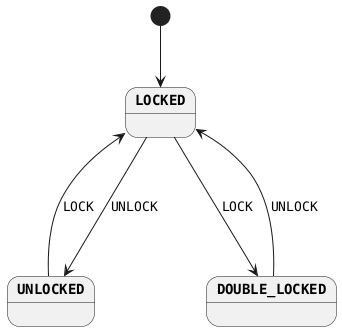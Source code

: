 @startuml

skinparam monochrome true
skinparam StateFontName Helvetica
skinparam defaultFontName Monospaced
skinparam defaultFontStyle Bold
skinparam state {
    FontColor Black
    FontStyle Bold
}


[*] --> LOCKED
LOCKED --> UNLOCKED : UNLOCK
UNLOCKED ---> LOCKED : LOCK
DOUBLE_LOCKED ---> LOCKED : UNLOCK
LOCKED --> DOUBLE_LOCKED : LOCK

@enduml
